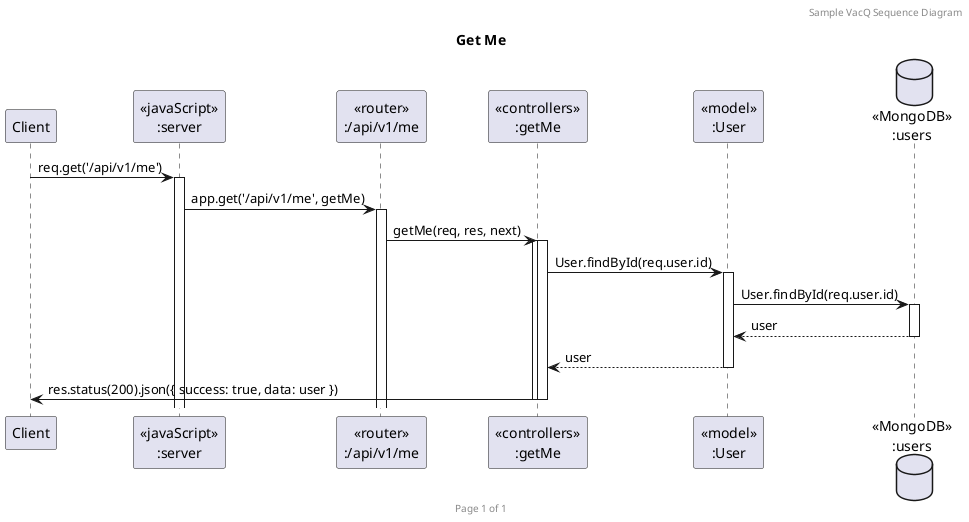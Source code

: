 @startuml Get Me

header Sample VacQ Sequence Diagram
footer Page %page% of %lastpage%
title "Get Me"

participant "Client" as client
participant "<<javaScript>>\n:server" as server
participant "<<router>>\n:/api/v1/me" as routerGetMe
participant "<<controllers>>\n:getMe" as controllersGetMe
participant "<<model>>\n:User" as modelUser
database "<<MongoDB>>\n:users" as UsersDatabase

client->server ++:req.get('/api/v1/me')
server->routerGetMe ++:app.get('/api/v1/me', getMe)
routerGetMe -> controllersGetMe ++:getMe(req, res, next)
activate controllersGetMe

controllersGetMe->modelUser ++:User.findById(req.user.id)
modelUser -> UsersDatabase ++:User.findById(req.user.id)
UsersDatabase --> modelUser --:user
modelUser --> controllersGetMe --:user

controllersGetMe->client --:res.status(200).json({ success: true, data: user })

deactivate modelUser
deactivate controllersGetMe
@enduml
